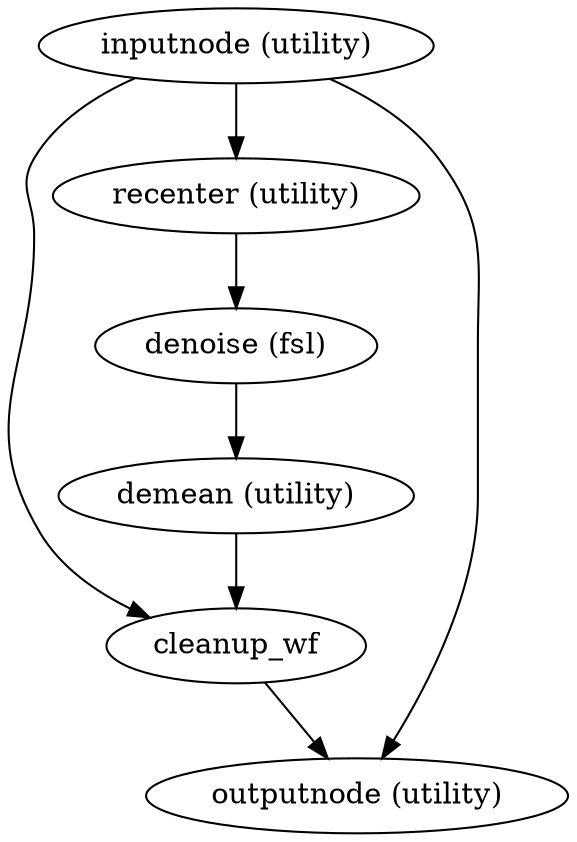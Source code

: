 strict digraph  {
"inputnode (utility)";
cleanup_wf;
"recenter (utility)";
"outputnode (utility)";
"denoise (fsl)";
"demean (utility)";
"inputnode (utility)" -> cleanup_wf;
"inputnode (utility)" -> "recenter (utility)";
"inputnode (utility)" -> "outputnode (utility)";
cleanup_wf -> "outputnode (utility)";
"recenter (utility)" -> "denoise (fsl)";
"denoise (fsl)" -> "demean (utility)";
"demean (utility)" -> cleanup_wf;
}

